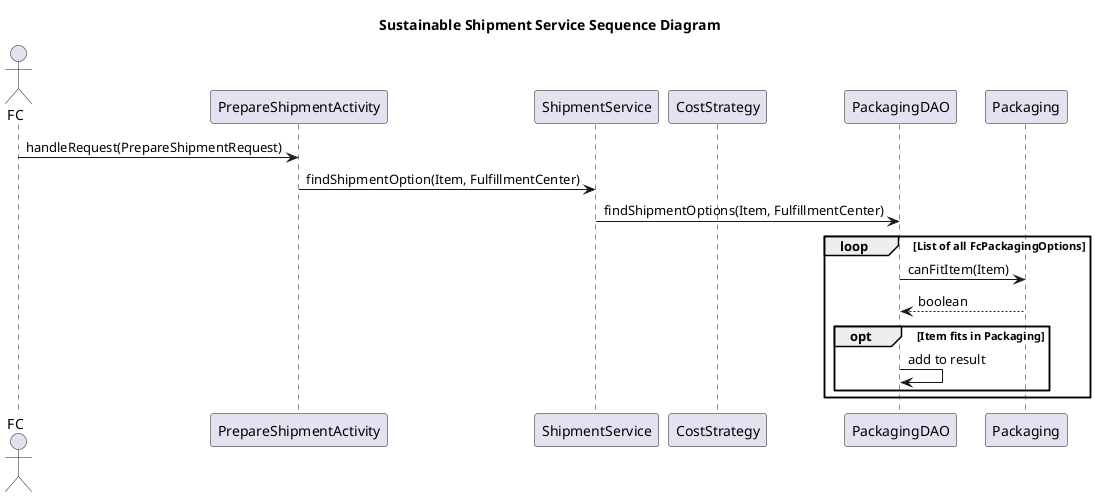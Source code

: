 @startuml
title Sustainable Shipment Service Sequence Diagram
actor FC
participant PrepareShipmentActivity
participant ShipmentService
participant CostStrategy
participant PackagingDAO
participant Packaging

FC -> PrepareShipmentActivity : handleRequest(PrepareShipmentRequest)
PrepareShipmentActivity -> ShipmentService: findShipmentOption(Item, FulfillmentCenter)
ShipmentService -> PackagingDAO: findShipmentOptions(Item, FulfillmentCenter)

loop List of all FcPackagingOptions
  PackagingDAO -> Packaging: canFitItem(Item)
  PackagingDAO <-- Packaging: boolean
  opt Item fits in Packaging
    PackagingDAO -> PackagingDAO: add to result
  end
end

@enduml
